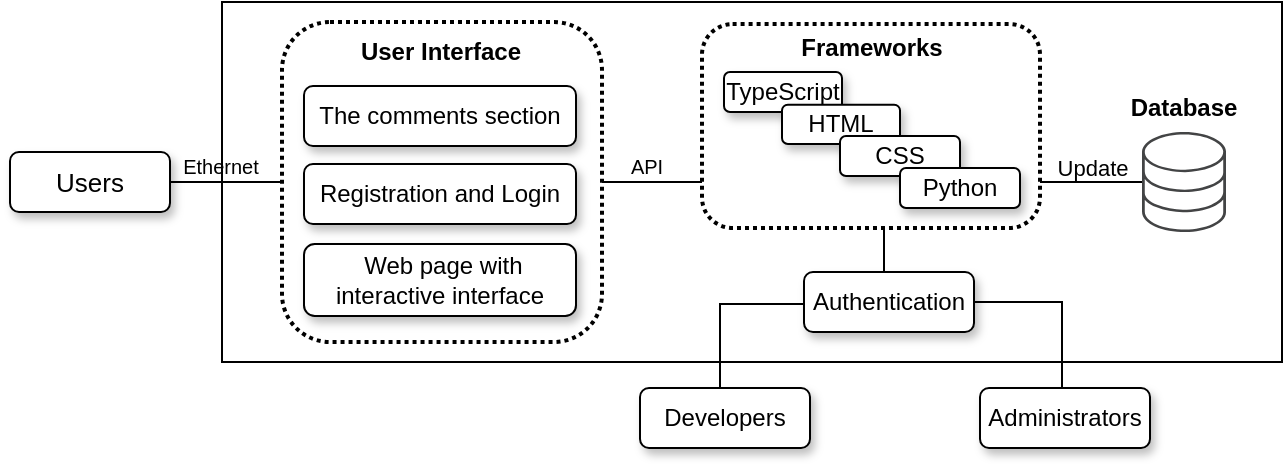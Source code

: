 <mxfile version="14.1.8" type="device"><diagram id="tnpG5fejhVpiXj1JrLtC" name="Page-1"><mxGraphModel dx="348" dy="266" grid="1" gridSize="10" guides="1" tooltips="1" connect="1" arrows="1" fold="1" page="1" pageScale="1" pageWidth="827" pageHeight="1169" math="0" shadow="0"><root><mxCell id="0"/><mxCell id="1" parent="0"/><mxCell id="QIkhOqkVKaiIrIEOfWas-20" value="" style="whiteSpace=wrap;html=1;rounded=0;glass=0;shadow=0;" parent="1" vertex="1"><mxGeometry x="170" y="257" width="530" height="180" as="geometry"/></mxCell><mxCell id="bTrYIxnVvU08WrAs-rv5-25" value="" style="whiteSpace=wrap;html=1;dashed=1;rounded=1;dashPattern=1 1;strokeWidth=2;" parent="1" vertex="1"><mxGeometry x="200" y="267" width="160" height="160" as="geometry"/></mxCell><mxCell id="QIkhOqkVKaiIrIEOfWas-24" value="Registration and Login" style="whiteSpace=wrap;html=1;rounded=1;sketch=0;shadow=1;" parent="1" vertex="1"><mxGeometry x="211" y="338" width="136" height="30" as="geometry"/></mxCell><mxCell id="QIkhOqkVKaiIrIEOfWas-25" value="&lt;font style=&quot;font-size: 13px&quot;&gt;Users&lt;/font&gt;" style="whiteSpace=wrap;html=1;rounded=1;shadow=1;" parent="1" vertex="1"><mxGeometry x="64" y="332" width="80" height="30" as="geometry"/></mxCell><mxCell id="QIkhOqkVKaiIrIEOfWas-26" value="Developers" style="whiteSpace=wrap;html=1;rounded=1;shadow=1;" parent="1" vertex="1"><mxGeometry x="379" y="450" width="85" height="30" as="geometry"/></mxCell><mxCell id="QIkhOqkVKaiIrIEOfWas-27" value="Administrators" style="whiteSpace=wrap;html=1;rounded=1;glass=0;sketch=0;shadow=1;" parent="1" vertex="1"><mxGeometry x="549" y="450" width="85" height="30" as="geometry"/></mxCell><mxCell id="QIkhOqkVKaiIrIEOfWas-29" value="&amp;nbsp;Web page with interactive interface" style="whiteSpace=wrap;html=1;rounded=1;shadow=1;" parent="1" vertex="1"><mxGeometry x="211" y="378" width="136" height="36" as="geometry"/></mxCell><mxCell id="bTrYIxnVvU08WrAs-rv5-1" value="" style="pointerEvents=1;shadow=0;dashed=0;html=1;strokeColor=none;fillColor=#434445;labelPosition=center;verticalLabelPosition=bottom;verticalAlign=top;align=center;outlineConnect=0;shape=mxgraph.vvd.storage;rounded=1;glass=0;sketch=0;" parent="1" vertex="1"><mxGeometry x="630" y="322" width="42" height="50" as="geometry"/></mxCell><mxCell id="QIkhOqkVKaiIrIEOfWas-31" value="The comments section" style="whiteSpace=wrap;html=1;rounded=1;shadow=1;" parent="1" vertex="1"><mxGeometry x="211" y="299" width="136" height="30" as="geometry"/></mxCell><mxCell id="bTrYIxnVvU08WrAs-rv5-3" value="" style="whiteSpace=wrap;html=1;dashed=1;rounded=1;dashPattern=1 1;strokeWidth=2;" parent="1" vertex="1"><mxGeometry x="410" y="268" width="169" height="102" as="geometry"/></mxCell><mxCell id="bTrYIxnVvU08WrAs-rv5-4" value="&lt;b&gt;Frameworks&lt;/b&gt;" style="text;html=1;strokeColor=none;fillColor=none;align=center;verticalAlign=middle;whiteSpace=wrap;rounded=0;shadow=0;glass=0;sketch=0;" parent="1" vertex="1"><mxGeometry x="454.5" y="268" width="80" height="23.67" as="geometry"/></mxCell><mxCell id="QIkhOqkVKaiIrIEOfWas-30" value="TypeScript" style="whiteSpace=wrap;html=1;rounded=1;shadow=1;" parent="1" vertex="1"><mxGeometry x="421" y="292" width="59" height="20" as="geometry"/></mxCell><mxCell id="bTrYIxnVvU08WrAs-rv5-5" style="edgeStyle=orthogonalEdgeStyle;rounded=0;orthogonalLoop=1;jettySize=auto;html=1;endArrow=none;endFill=0;" parent="1" source="QIkhOqkVKaiIrIEOfWas-25" target="bTrYIxnVvU08WrAs-rv5-25" edge="1"><mxGeometry relative="1" as="geometry"><mxPoint x="169.5" y="363" as="sourcePoint"/><mxPoint x="236" y="303" as="targetPoint"/><Array as="points"/></mxGeometry></mxCell><mxCell id="bTrYIxnVvU08WrAs-rv5-33" value="Ethernet" style="edgeLabel;html=1;align=center;verticalAlign=middle;resizable=0;points=[];fontSize=10;labelBorderColor=none;labelBackgroundColor=none;" parent="bTrYIxnVvU08WrAs-rv5-5" vertex="1" connectable="0"><mxGeometry x="-0.44" y="3" relative="1" as="geometry"><mxPoint x="9.23" y="-5" as="offset"/></mxGeometry></mxCell><mxCell id="bTrYIxnVvU08WrAs-rv5-16" style="edgeStyle=orthogonalEdgeStyle;rounded=0;orthogonalLoop=1;jettySize=auto;html=1;startArrow=none;startFill=0;endArrow=none;endFill=0;" parent="1" source="ACNRjoKfjSDDjUdclDH8-1" target="QIkhOqkVKaiIrIEOfWas-26" edge="1"><mxGeometry relative="1" as="geometry"><mxPoint x="500" y="275.029" as="sourcePoint"/><mxPoint x="669.029" y="358" as="targetPoint"/><Array as="points"><mxPoint x="419" y="408"/></Array></mxGeometry></mxCell><mxCell id="bTrYIxnVvU08WrAs-rv5-17" style="edgeStyle=orthogonalEdgeStyle;rounded=0;orthogonalLoop=1;jettySize=auto;html=1;startArrow=none;startFill=0;endArrow=none;endFill=0;" parent="1" source="bTrYIxnVvU08WrAs-rv5-3" target="bTrYIxnVvU08WrAs-rv5-25" edge="1"><mxGeometry relative="1" as="geometry"><mxPoint x="402" y="348" as="sourcePoint"/><mxPoint x="348" y="423" as="targetPoint"/><Array as="points"><mxPoint x="400" y="347"/><mxPoint x="400" y="347"/></Array></mxGeometry></mxCell><mxCell id="bTrYIxnVvU08WrAs-rv5-34" value="API" style="edgeLabel;html=1;align=center;verticalAlign=middle;resizable=0;points=[];fontSize=10;" parent="bTrYIxnVvU08WrAs-rv5-17" vertex="1" connectable="0"><mxGeometry x="0.286" relative="1" as="geometry"><mxPoint x="4" y="-8" as="offset"/></mxGeometry></mxCell><mxCell id="bTrYIxnVvU08WrAs-rv5-22" value="HTML" style="whiteSpace=wrap;html=1;rounded=1;shadow=1;" parent="1" vertex="1"><mxGeometry x="450" y="308.33" width="59" height="19.67" as="geometry"/></mxCell><mxCell id="bTrYIxnVvU08WrAs-rv5-23" value="CSS" style="whiteSpace=wrap;html=1;rounded=1;shadow=1;" parent="1" vertex="1"><mxGeometry x="479" y="324" width="60" height="20" as="geometry"/></mxCell><mxCell id="bTrYIxnVvU08WrAs-rv5-24" value="Python" style="whiteSpace=wrap;html=1;rounded=1;shadow=1;" parent="1" vertex="1"><mxGeometry x="509" y="340" width="60" height="20" as="geometry"/></mxCell><mxCell id="bTrYIxnVvU08WrAs-rv5-26" value="&lt;b&gt;User Interface&lt;/b&gt;" style="text;html=1;strokeColor=none;fillColor=none;align=center;verticalAlign=middle;whiteSpace=wrap;" parent="1" vertex="1"><mxGeometry x="194.5" y="272" width="169" height="20" as="geometry"/></mxCell><mxCell id="bTrYIxnVvU08WrAs-rv5-27" value="Update" style="edgeStyle=orthogonalEdgeStyle;rounded=0;orthogonalLoop=1;jettySize=auto;html=1;startArrow=none;startFill=0;endArrow=none;endFill=0;labelBackgroundColor=none;" parent="1" source="bTrYIxnVvU08WrAs-rv5-3" target="bTrYIxnVvU08WrAs-rv5-1" edge="1"><mxGeometry x="0.024" y="7" relative="1" as="geometry"><mxPoint x="400.5" y="357" as="sourcePoint"/><mxPoint x="378" y="357" as="targetPoint"/><Array as="points"><mxPoint x="610" y="347"/><mxPoint x="610" y="347"/></Array><mxPoint as="offset"/></mxGeometry></mxCell><mxCell id="bTrYIxnVvU08WrAs-rv5-30" style="edgeStyle=orthogonalEdgeStyle;rounded=0;orthogonalLoop=1;jettySize=auto;html=1;startArrow=none;startFill=0;endArrow=none;endFill=0;exitX=1;exitY=0.5;exitDx=0;exitDy=0;" parent="1" source="ACNRjoKfjSDDjUdclDH8-1" target="QIkhOqkVKaiIrIEOfWas-27" edge="1"><mxGeometry relative="1" as="geometry"><mxPoint x="429" y="412" as="sourcePoint"/><mxPoint x="429" y="520" as="targetPoint"/><Array as="points"><mxPoint x="590" y="407"/></Array></mxGeometry></mxCell><mxCell id="bTrYIxnVvU08WrAs-rv5-32" value="&lt;b&gt;Database&lt;/b&gt;" style="text;html=1;strokeColor=none;fillColor=none;align=center;verticalAlign=middle;whiteSpace=wrap;rounded=0;shadow=0;glass=0;sketch=0;" parent="1" vertex="1"><mxGeometry x="611" y="298.33" width="80" height="23.67" as="geometry"/></mxCell><mxCell id="ACNRjoKfjSDDjUdclDH8-1" value="Authentication" style="whiteSpace=wrap;html=1;rounded=1;shadow=1;" vertex="1" parent="1"><mxGeometry x="461" y="392" width="85" height="30" as="geometry"/></mxCell><mxCell id="ACNRjoKfjSDDjUdclDH8-2" style="edgeStyle=orthogonalEdgeStyle;rounded=0;orthogonalLoop=1;jettySize=auto;html=1;startArrow=none;startFill=0;endArrow=none;endFill=0;" edge="1" parent="1" source="bTrYIxnVvU08WrAs-rv5-3" target="ACNRjoKfjSDDjUdclDH8-1"><mxGeometry relative="1" as="geometry"><mxPoint x="499" y="370" as="sourcePoint"/><mxPoint x="429" y="460" as="targetPoint"/><Array as="points"><mxPoint x="501" y="380"/><mxPoint x="501" y="380"/></Array></mxGeometry></mxCell></root></mxGraphModel></diagram></mxfile>